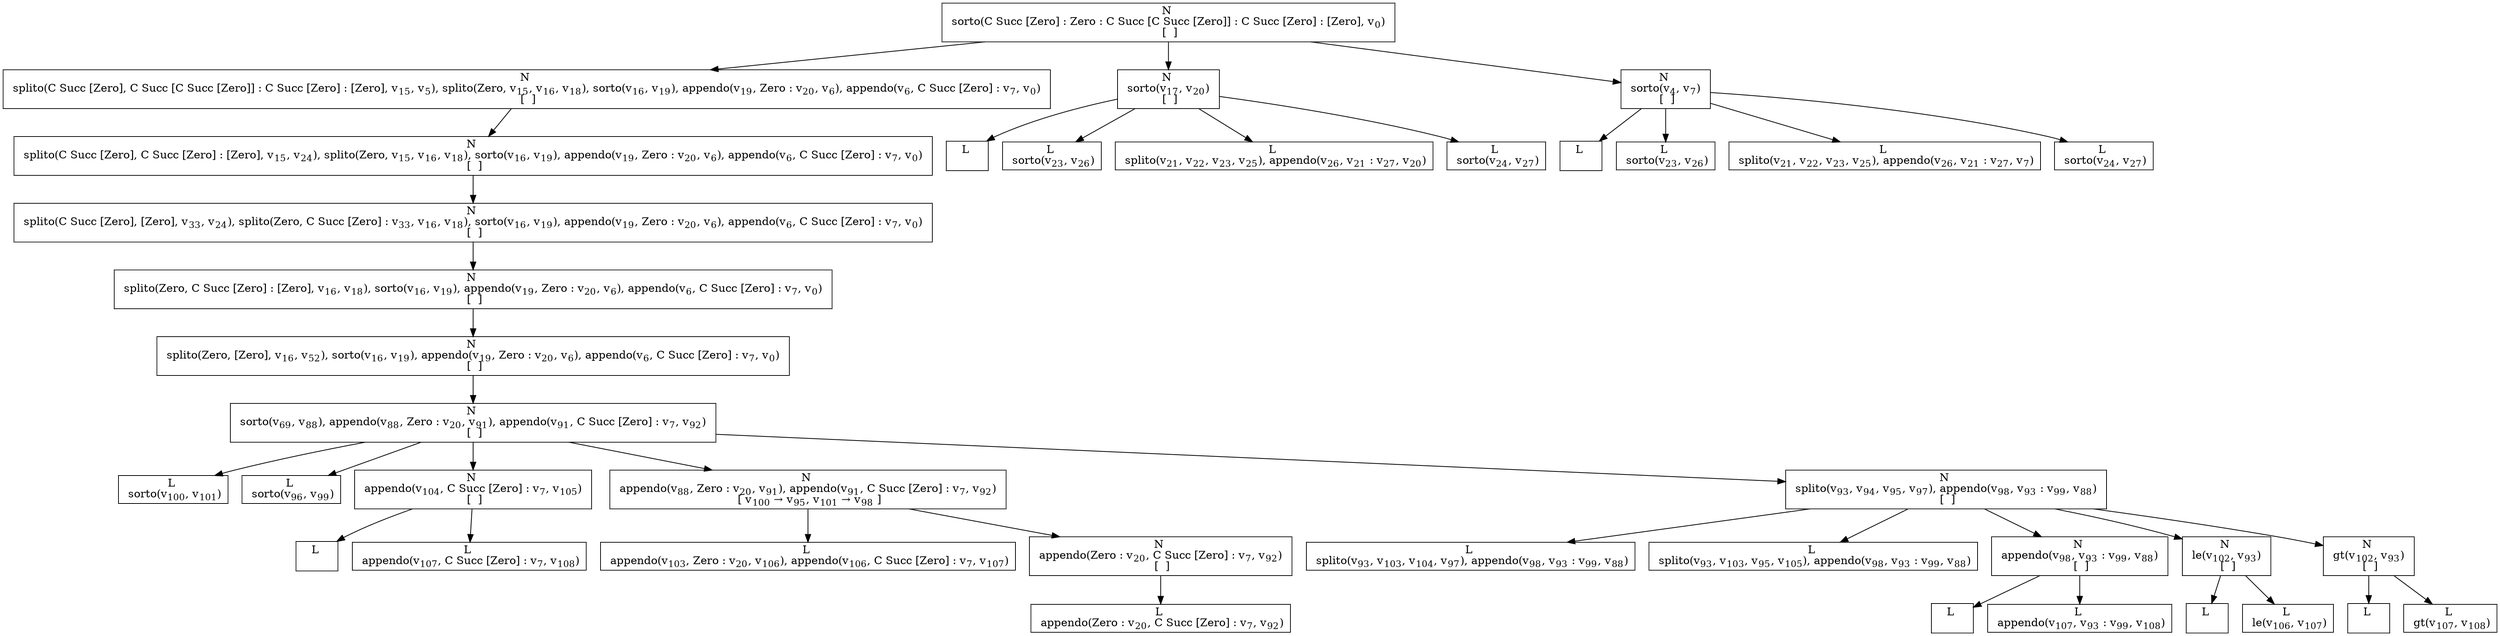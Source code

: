 digraph {
    graph [rankdir=TB
          ,bgcolor=transparent];
    node [shape=box
         ,fillcolor=white
         ,style=filled];
    0 [label=<N <BR/> sorto(C Succ [Zero] : Zero : C Succ [C Succ [Zero]] : C Succ [Zero] : [Zero], v<SUB>0</SUB>) <BR/>  [  ] >];
    1 [label=<N <BR/> splito(C Succ [Zero], C Succ [C Succ [Zero]] : C Succ [Zero] : [Zero], v<SUB>15</SUB>, v<SUB>5</SUB>), splito(Zero, v<SUB>15</SUB>, v<SUB>16</SUB>, v<SUB>18</SUB>), sorto(v<SUB>16</SUB>, v<SUB>19</SUB>), appendo(v<SUB>19</SUB>, Zero : v<SUB>20</SUB>, v<SUB>6</SUB>), appendo(v<SUB>6</SUB>, C Succ [Zero] : v<SUB>7</SUB>, v<SUB>0</SUB>) <BR/>  [  ] >];
    2 [label=<N <BR/> sorto(v<SUB>17</SUB>, v<SUB>20</SUB>) <BR/>  [  ] >];
    3 [label=<N <BR/> sorto(v<SUB>4</SUB>, v<SUB>7</SUB>) <BR/>  [  ] >];
    4 [label=<N <BR/> splito(C Succ [Zero], C Succ [Zero] : [Zero], v<SUB>15</SUB>, v<SUB>24</SUB>), splito(Zero, v<SUB>15</SUB>, v<SUB>16</SUB>, v<SUB>18</SUB>), sorto(v<SUB>16</SUB>, v<SUB>19</SUB>), appendo(v<SUB>19</SUB>, Zero : v<SUB>20</SUB>, v<SUB>6</SUB>), appendo(v<SUB>6</SUB>, C Succ [Zero] : v<SUB>7</SUB>, v<SUB>0</SUB>) <BR/>  [  ] >];
    5 [label=<N <BR/> splito(C Succ [Zero], [Zero], v<SUB>33</SUB>, v<SUB>24</SUB>), splito(Zero, C Succ [Zero] : v<SUB>33</SUB>, v<SUB>16</SUB>, v<SUB>18</SUB>), sorto(v<SUB>16</SUB>, v<SUB>19</SUB>), appendo(v<SUB>19</SUB>, Zero : v<SUB>20</SUB>, v<SUB>6</SUB>), appendo(v<SUB>6</SUB>, C Succ [Zero] : v<SUB>7</SUB>, v<SUB>0</SUB>) <BR/>  [  ] >];
    6 [label=<N <BR/> splito(Zero, C Succ [Zero] : [Zero], v<SUB>16</SUB>, v<SUB>18</SUB>), sorto(v<SUB>16</SUB>, v<SUB>19</SUB>), appendo(v<SUB>19</SUB>, Zero : v<SUB>20</SUB>, v<SUB>6</SUB>), appendo(v<SUB>6</SUB>, C Succ [Zero] : v<SUB>7</SUB>, v<SUB>0</SUB>) <BR/>  [  ] >];
    7 [label=<N <BR/> splito(Zero, [Zero], v<SUB>16</SUB>, v<SUB>52</SUB>), sorto(v<SUB>16</SUB>, v<SUB>19</SUB>), appendo(v<SUB>19</SUB>, Zero : v<SUB>20</SUB>, v<SUB>6</SUB>), appendo(v<SUB>6</SUB>, C Succ [Zero] : v<SUB>7</SUB>, v<SUB>0</SUB>) <BR/>  [  ] >];
    8 [label=<N <BR/> sorto(v<SUB>69</SUB>, v<SUB>88</SUB>), appendo(v<SUB>88</SUB>, Zero : v<SUB>20</SUB>, v<SUB>91</SUB>), appendo(v<SUB>91</SUB>, C Succ [Zero] : v<SUB>7</SUB>, v<SUB>92</SUB>) <BR/>  [  ] >];
    9 [label=<L <BR/> sorto(v<SUB>100</SUB>, v<SUB>101</SUB>)>];
    10 [label=<L <BR/> sorto(v<SUB>96</SUB>, v<SUB>99</SUB>)>];
    11 [label=<N <BR/> appendo(v<SUB>104</SUB>, C Succ [Zero] : v<SUB>7</SUB>, v<SUB>105</SUB>) <BR/>  [  ] >];
    12 [label=<N <BR/> appendo(v<SUB>88</SUB>, Zero : v<SUB>20</SUB>, v<SUB>91</SUB>), appendo(v<SUB>91</SUB>, C Succ [Zero] : v<SUB>7</SUB>, v<SUB>92</SUB>) <BR/>  [ v<SUB>100</SUB> &rarr; v<SUB>95</SUB>, v<SUB>101</SUB> &rarr; v<SUB>98</SUB> ] >];
    13 [label=<N <BR/> splito(v<SUB>93</SUB>, v<SUB>94</SUB>, v<SUB>95</SUB>, v<SUB>97</SUB>), appendo(v<SUB>98</SUB>, v<SUB>93</SUB> : v<SUB>99</SUB>, v<SUB>88</SUB>) <BR/>  [  ] >];
    14 [label=<L <BR/> >];
    15 [label=<L <BR/> appendo(v<SUB>107</SUB>, C Succ [Zero] : v<SUB>7</SUB>, v<SUB>108</SUB>)>];
    16 [label=<L <BR/> appendo(v<SUB>103</SUB>, Zero : v<SUB>20</SUB>, v<SUB>106</SUB>), appendo(v<SUB>106</SUB>, C Succ [Zero] : v<SUB>7</SUB>, v<SUB>107</SUB>)>];
    17 [label=<N <BR/> appendo(Zero : v<SUB>20</SUB>, C Succ [Zero] : v<SUB>7</SUB>, v<SUB>92</SUB>) <BR/>  [  ] >];
    18 [label=<L <BR/> appendo(Zero : v<SUB>20</SUB>, C Succ [Zero] : v<SUB>7</SUB>, v<SUB>92</SUB>)>];
    19 [label=<L <BR/> splito(v<SUB>93</SUB>, v<SUB>103</SUB>, v<SUB>104</SUB>, v<SUB>97</SUB>), appendo(v<SUB>98</SUB>, v<SUB>93</SUB> : v<SUB>99</SUB>, v<SUB>88</SUB>)>];
    20 [label=<L <BR/> splito(v<SUB>93</SUB>, v<SUB>103</SUB>, v<SUB>95</SUB>, v<SUB>105</SUB>), appendo(v<SUB>98</SUB>, v<SUB>93</SUB> : v<SUB>99</SUB>, v<SUB>88</SUB>)>];
    21 [label=<N <BR/> appendo(v<SUB>98</SUB>, v<SUB>93</SUB> : v<SUB>99</SUB>, v<SUB>88</SUB>) <BR/>  [  ] >];
    22 [label=<N <BR/> le(v<SUB>102</SUB>, v<SUB>93</SUB>) <BR/>  [  ] >];
    23 [label=<N <BR/> gt(v<SUB>102</SUB>, v<SUB>93</SUB>) <BR/>  [  ] >];
    24 [label=<L <BR/> >];
    25 [label=<L <BR/> appendo(v<SUB>107</SUB>, v<SUB>93</SUB> : v<SUB>99</SUB>, v<SUB>108</SUB>)>];
    26 [label=<L <BR/> >];
    27 [label=<L <BR/> le(v<SUB>106</SUB>, v<SUB>107</SUB>)>];
    28 [label=<L <BR/> >];
    29 [label=<L <BR/> gt(v<SUB>107</SUB>, v<SUB>108</SUB>)>];
    30 [label=<L <BR/> >];
    31 [label=<L <BR/> sorto(v<SUB>23</SUB>, v<SUB>26</SUB>)>];
    32 [label=<L <BR/> splito(v<SUB>21</SUB>, v<SUB>22</SUB>, v<SUB>23</SUB>, v<SUB>25</SUB>), appendo(v<SUB>26</SUB>, v<SUB>21</SUB> : v<SUB>27</SUB>, v<SUB>20</SUB>)>];
    33 [label=<L <BR/> sorto(v<SUB>24</SUB>, v<SUB>27</SUB>)>];
    34 [label=<L <BR/> >];
    35 [label=<L <BR/> sorto(v<SUB>23</SUB>, v<SUB>26</SUB>)>];
    36 [label=<L <BR/> splito(v<SUB>21</SUB>, v<SUB>22</SUB>, v<SUB>23</SUB>, v<SUB>25</SUB>), appendo(v<SUB>26</SUB>, v<SUB>21</SUB> : v<SUB>27</SUB>, v<SUB>7</SUB>)>];
    37 [label=<L <BR/> sorto(v<SUB>24</SUB>, v<SUB>27</SUB>)>];
    0 -> 1 [label=""];
    0 -> 2 [label=""];
    0 -> 3 [label=""];
    1 -> 4 [label=""];
    2 -> 30 [label=""];
    2 -> 31 [label=""];
    2 -> 32 [label=""];
    2 -> 33 [label=""];
    3 -> 34 [label=""];
    3 -> 35 [label=""];
    3 -> 36 [label=""];
    3 -> 37 [label=""];
    4 -> 5 [label=""];
    5 -> 6 [label=""];
    6 -> 7 [label=""];
    7 -> 8 [label=""];
    8 -> 9 [label=""];
    8 -> 10 [label=""];
    8 -> 11 [label=""];
    8 -> 12 [label=""];
    8 -> 13 [label=""];
    11 -> 14 [label=""];
    11 -> 15 [label=""];
    12 -> 16 [label=""];
    12 -> 17 [label=""];
    13 -> 19 [label=""];
    13 -> 20 [label=""];
    13 -> 21 [label=""];
    13 -> 22 [label=""];
    13 -> 23 [label=""];
    17 -> 18 [label=""];
    21 -> 24 [label=""];
    21 -> 25 [label=""];
    22 -> 26 [label=""];
    22 -> 27 [label=""];
    23 -> 28 [label=""];
    23 -> 29 [label=""];
}
